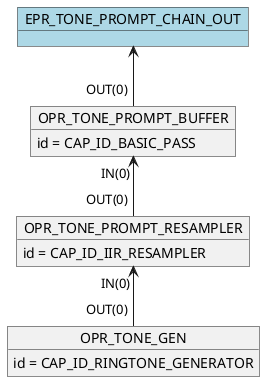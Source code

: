 @startuml

    object OPR_TONE_GEN
    OPR_TONE_GEN : id = CAP_ID_RINGTONE_GENERATOR
    object OPR_TONE_PROMPT_RESAMPLER
    OPR_TONE_PROMPT_RESAMPLER : id = CAP_ID_IIR_RESAMPLER
    object OPR_TONE_PROMPT_BUFFER
    OPR_TONE_PROMPT_BUFFER : id = CAP_ID_BASIC_PASS
    OPR_TONE_PROMPT_RESAMPLER "IN(0)"<-- "OUT(0)" OPR_TONE_GEN
    OPR_TONE_PROMPT_BUFFER "IN(0)"<-- "OUT(0)" OPR_TONE_PROMPT_RESAMPLER
    object EPR_TONE_PROMPT_CHAIN_OUT #lightblue
    EPR_TONE_PROMPT_CHAIN_OUT <-- "OUT(0)" OPR_TONE_PROMPT_BUFFER
@enduml
